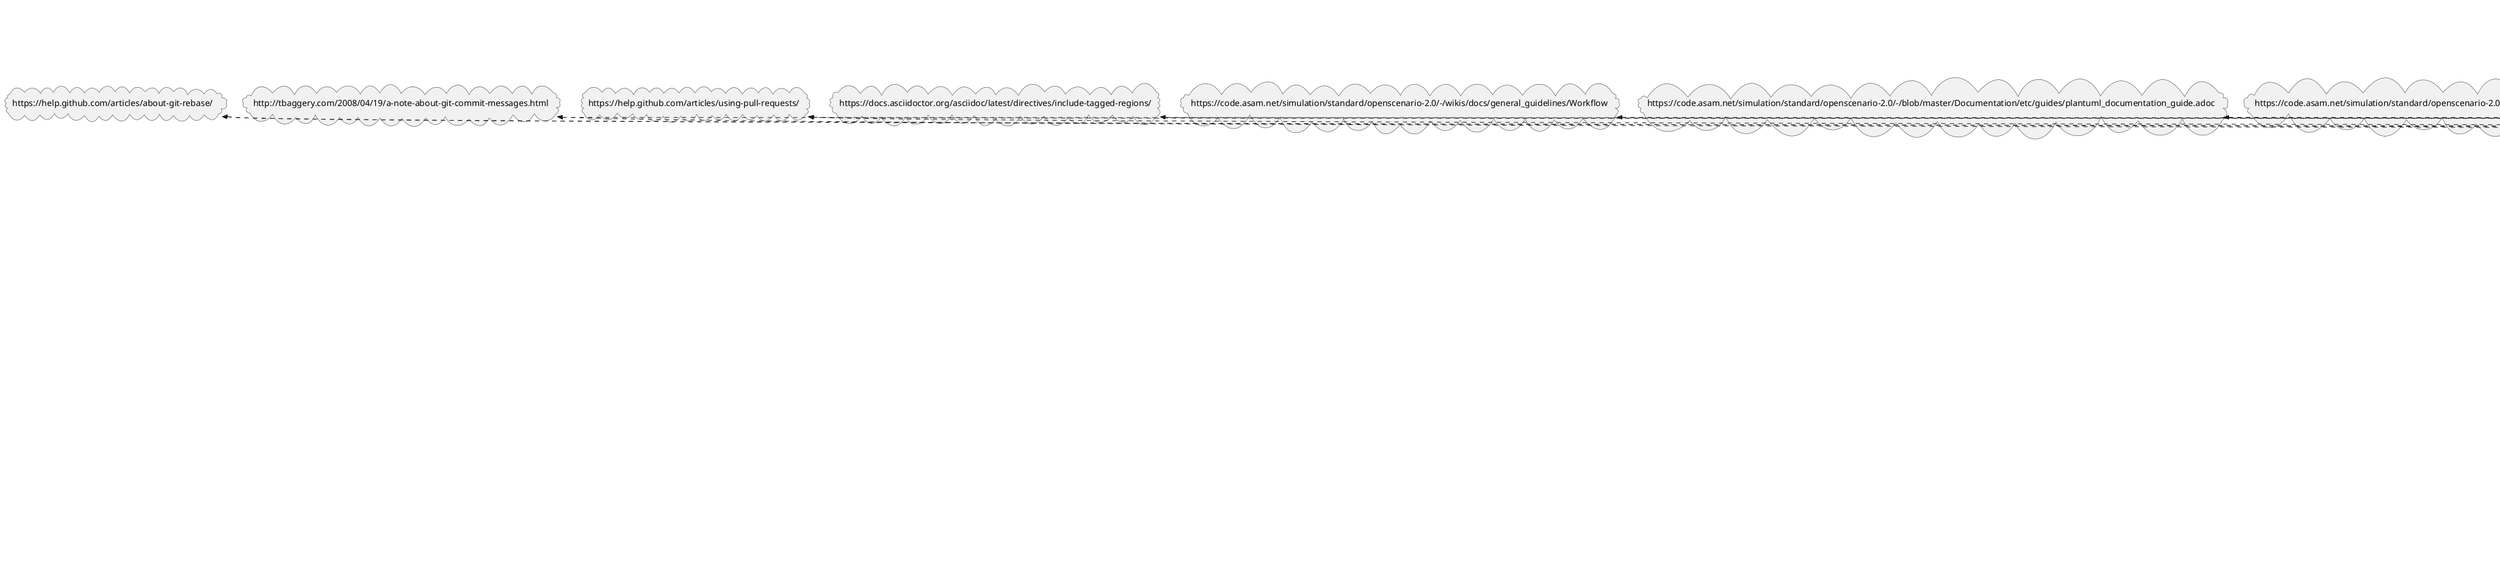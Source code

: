 @startuml
package compendium #ff5050 {
rectangle "nav.adoc" as f0_1
rectangle "antora.adoc" as f0_2
rectangle "compendium.adoc" as f0_3
rectangle "antora/build-antora-locally.adoc" as f0_4
rectangle "docker/docker-for-asciidoc.adoc" as f0_5
rectangle "docker/run-docker.adoc" as f0_6
rectangle "docker/standard-docker-config.adoc" as f0_7
rectangle "docker/wsl.adoc" as f0_8
rectangle "git/cloning-repo-tutorial.adoc" as f0_9
rectangle "git/commit-guidelines.adoc" as f0_10
rectangle "git/git-actions.adoc" as f0_11
rectangle "git/git-terminology.adoc" as f0_12
rectangle "git/maintain-a-repo.adoc" as f0_13
rectangle "git/merge-conflicts.adoc" as f0_14
rectangle "git/merge-requests.adoc" as f0_15
rectangle "git/merge.adoc" as f0_16
rectangle "git/review-code.adoc" as f0_17
rectangle "git/submodules.adoc" as f0_18
rectangle "git/transitioning-to-a-new-workflow.adoc" as f0_19
rectangle "git/working-with-git.adoc" as f0_20
rectangle "git/write-a-feature.adoc" as f0_21
rectangle "git/submodules/submodule-pull.adoc" as f0_22
rectangle "git/submodules/submodules-add.adoc" as f0_23
rectangle "git/submodules/submodules-changing-remote.adoc" as f0_24
rectangle "git/submodules/submodules-switch-version.adoc" as f0_25
rectangle "gitlab/ASAM-Issue-and-MR-Labels.adoc" as f0_26
rectangle "gitlab/Branch-Naming-Conventions.adoc" as f0_27
rectangle "gitlab/Branching.adoc" as f0_28
rectangle "gitlab/cloning-a-repository.adoc" as f0_29
rectangle "gitlab/commit-guidelines.adoc" as f0_30
rectangle "gitlab/Forking.adoc" as f0_31
rectangle "gitlab/gitlab-ide-guide.adoc" as f0_32
rectangle "gitlab/gitlab-terminology.adoc" as f0_33
rectangle "guides/Accessing_Compiled_Artifacts.adoc" as f0_34
rectangle "guides/Meeting-Guidelines.adoc" as f0_35
rectangle "guides/Platforms.adoc" as f0_36
rectangle "guides/ProjectGuidelines.adoc" as f0_37
rectangle "guides/WhatIsYaml.adoc" as f0_38
rectangle "guides/Workflow.adoc" as f0_39
rectangle "guides/WritingGuidelines.adoc" as f0_40
rectangle "implementers-forum/Feedback-Guide.adoc" as f0_41
rectangle "implementers-forum/Scenario-Writers-Guide.adoc" as f0_42
rectangle "open-source/ASAM-DCO.adoc" as f0_43
rectangle "powershell/cloning-a-repository.adoc" as f0_44
rectangle "powershell/powershell-basics.adoc" as f0_45
rectangle "powershell/run-docker.adoc" as f0_46
rectangle "sharepoint/links.adoc" as f0_47
rectangle "sharepoint/synchronizing-sharepoint-with-onedrive.adoc" as f0_48
rectangle "teams/email-notifications.adoc" as f0_49
rectangle "teams/meetings-in-teams.adoc" as f0_50
rectangle "teams/obtain-channel-email.adoc" as f0_51
rectangle "teams/polls-and-surveys.adoc" as f0_52
rectangle "teams/receive-notifications.adoc" as f0_53
rectangle "teams/teams-channel-file-structure.adoc" as f0_54
rectangle "vscode/Adding-Diagrams-To-VSCode.adoc" as f0_55
rectangle "vscode/cloning-a-repository.adoc" as f0_56
rectangle "vscode/recommended-vscode-extensions.adoc" as f0_57
rectangle "vscode/recommended-vscode-settings.adoc" as f0_58
rectangle "vscode/run-docker.adoc" as f0_59
rectangle "vscode/vscode-activity-bar.adoc" as f0_60
rectangle "vscode/vscode-command-palette.adoc" as f0_61
rectangle "vscode/VSCode-Git-Interaction.adoc" as f0_62
rectangle "vscode/vscode-install-extension.adoc" as f0_63
rectangle "vscode/vscode-interface.adoc" as f0_64
rectangle "writing_guidelines/AsciiDoc-Guide.adoc" as f0_65
rectangle "writing_guidelines/coding_style_guide.adoc" as f0_66
rectangle "writing_guidelines/plantuml_documentation_guide.adoc" as f0_67
rectangle "writing_guidelines/writing_guide.adoc" as f0_68
}
package getting-involved #5050ff {
rectangle "nav.adoc" as f1_1
rectangle "home.adoc" as f1_2
}
package getting-started #50ff50 {
rectangle "nav.adoc" as f2_1
rectangle "about-this-guide.adoc" as f2_2
rectangle "main.adoc" as f2_3
rectangle "new-here.adoc" as f2_4
rectangle "quick-setup.adoc" as f2_5
rectangle "about_guide/intentions-and-content.adoc" as f2_6
rectangle "about_guide/using-this-guide.adoc" as f2_7
rectangle "about_guide/working-on-the-guide.adoc" as f2_8
rectangle "new_here/asam-contacts.adoc" as f2_9
rectangle "new_here/current-projects.adoc" as f2_10
rectangle "new_here/how-asam-works.adoc" as f2_11
rectangle "new_here/processes-and-workflows-overview.adoc" as f2_12
rectangle "new_here/roles-overview.adoc" as f2_13
rectangle "new_here/tools-overview.adoc" as f2_14
rectangle "quick_setup/docker-standard.adoc" as f2_15
rectangle "quick_setup/git-standard.adoc" as f2_16
rectangle "quick_setup/microsoft-teams-standard.adoc" as f2_17
rectangle "quick_setup/sharepoint-standard.adoc" as f2_18
rectangle "quick_setup/vscode-standard.adoc" as f2_19
}
package project-guide #ffff50 {
rectangle "nav.adoc" as f3_1
rectangle "add-a-page.adoc" as f3_2
rectangle "add-a-partial.adoc" as f3_3
rectangle "add-new-module.adoc" as f3_4
rectangle "attachments.adoc" as f3_5
rectangle "content-structure.adoc" as f3_6
rectangle "examples.adoc" as f3_7
rectangle "home.adoc" as f3_8
rectangle "images.adoc" as f3_9
rectangle "link-concept.adoc" as f3_10
rectangle "pages-vs-partials.adoc" as f3_11
rectangle "special-macros.adoc" as f3_12
rectangle "used-attributes.adoc" as f3_13
rectangle "macros/macro-pages.adoc" as f3_14
rectangle "macros/macro-reference.adoc" as f3_15
rectangle "macros/macro-related.adoc" as f3_16
}
package role-specific #ff50ff {
rectangle "nav.adoc" as f4_1
rectangle "asam-project-roles.adoc" as f4_2
rectangle "gtm.adoc" as f4_3
rectangle "home.adoc" as f4_4
rectangle "project-lead.adoc" as f4_5
rectangle "reviewer.adoc" as f4_6
rectangle "service-provider.adoc" as f4_7
rectangle "standard-user.adoc" as f4_8
rectangle "technical-writer.adoc" as f4_9
rectangle "wg-member.adoc" as f4_10
}
package ROOT #5050d0 {
rectangle "1nav.adoc" as f5_1
rectangle "nav.adoc" as f5_2
rectangle "home.adoc" as f5_3
rectangle "linking-test.adoc" as f5_4
}
package standardization #d05050 {
rectangle "nav.adoc" as f6_1
rectangle "asam-development-process.adoc" as f6_2
rectangle "development-phase.adoc" as f6_3
rectangle "home.adoc" as f6_4
rectangle "project-setup.adoc" as f6_5
rectangle "project-types.adoc" as f6_6
rectangle "proposal-phase.adoc" as f6_7
rectangle "release-phase.adoc" as f6_8
rectangle "review-phase.adoc" as f6_9
}
package tooling #d0d050 {
rectangle "nav.adoc" as f7_1
rectangle "calendar.adoc" as f7_2
rectangle "docker.adoc" as f7_3
rectangle "drawio.adoc" as f7_4
rectangle "git.adoc" as f7_5
rectangle "gitlab.adoc" as f7_6
rectangle "overview.adoc" as f7_7
rectangle "teams-and-sharepoint.adoc" as f7_8
rectangle "vscode.adoc" as f7_9
rectangle "working-without-software-installation.adoc" as f7_10
rectangle "calendar/calendar-best-practices.adoc" as f7_11
rectangle "calendar/calendar-setup.adoc" as f7_12
rectangle "docker/docker-best-practices.adoc" as f7_13
rectangle "docker/docker-guides.adoc" as f7_14
rectangle "docker/docker-setup.adoc" as f7_15
rectangle "drawio/drawio-setup.adoc" as f7_16
rectangle "git/git-best-practices.adoc" as f7_17
rectangle "git/git-guides.adoc" as f7_18
rectangle "git/git-setup.adoc" as f7_19
rectangle "gitlab/gitlab-guides.adoc" as f7_20
rectangle "gitlab/gitlab-setup.adoc" as f7_21
rectangle "teams_and_sharepoint/teams-and-sharepoint-best-practices.adoc" as f7_22
rectangle "teams_and_sharepoint/teams-and-sharepoint-guides.adoc" as f7_23
rectangle "teams_and_sharepoint/teams-and-sharepoint-setup.adoc" as f7_24
rectangle "vscode/vscode-guides.adoc" as f7_25
rectangle "vscode/vscode-setup.adoc" as f7_26
}

f0_5 --[#FF0000]--> f7_3
f2_1 -[#00FF00]-> f2_3
f2_1 -[#00FF00]-> f2_4
f2_1 -[#00FF00]-> f2_2
f2_3 -[#00FF00]-> f2_4
f2_3 -[#00FF00]-> f2_2
f2_3 -[#00FF00]-> f2_5
f3_1 -[#CCCC00]-> f3_8
f3_1 -[#CCCC00]-> f3_6
f3_1 -[#CCCC00]-> f3_4
f3_1 -[#CCCC00]-> f3_11
f3_1 -[#CCCC00]-> f3_2
f3_1 -[#CCCC00]-> f3_3
f3_1 -[#CCCC00]-> f3_9
f3_1 -[#CCCC00]-> f3_7
f3_1 -[#CCCC00]-> f3_5
f3_1 -[#CCCC00]-> f3_12
f3_1 -[#CCCC00]-> f3_13
f3_2 -[#CCCC00]-> f3_3
f3_2 -[#CCCC00]-> f3_11
f3_2 -[#CCCC00]-> f3_6
f3_4 -[#CCCC00]-> f3_6
f3_11 -[#CCCC00]-> f3_2
f3_11 -[#CCCC00]-> f3_3
f3_13 -[#CCCC00]-> f3_4
f3_13 -[#CCCC00]-> f3_6
f3_13 -[#CCCC00]-> f3_12
f3_13 --[#CCCC00]--> f4_4
f3_13 -[#CCCC00]-> f3_13
f3_13 --[#CCCC00]--> f0_3
f3_13 --[#CCCC00]--> f6_2
f3_13 --[#CCCC00]--> f6_3
f3_13 --[#CCCC00]--> f7_3
f3_13 --[#CCCC00]--> f7_4
f3_13 -[#CCCC00]-> f3_10
f3_13 --[#CCCC00]--> f1_2
f3_13 --[#CCCC00]--> f7_5
f3_13 --[#CCCC00]--> f7_6
f3_13 --[#CCCC00]--> f7_10
f3_13 --[#CCCC00]--> f5_3
f3_13 --[#CCCC00]--> f6_4
f3_13 --[#CCCC00]--> f2_3
f3_13 -[#CCCC00]-> f3_8
f3_13 --[#CCCC00]--> f7_7
f3_13 --[#CCCC00]--> f7_2
f3_13 --[#CCCC00]--> f7_8
f3_13 -[#CCCC00]-> f3_2
f3_13 -[#CCCC00]-> f3_3
f3_13 --[#CCCC00]--> f2_4
f3_13 --[#CCCC00]--> f4_2
f3_13 -[#CCCC00]-> f3_11
f3_13 --[#CCCC00]--> f6_7
f3_13 --[#CCCC00]--> f6_8
f3_13 --[#CCCC00]--> f6_9
f3_13 --[#CCCC00]--> f7_9
f3_13 --[#CCCC00]--> f4_9
f6_1 -[#800000]-> f6_4
f6_1 -[#800000]-> f6_2
f6_1 -[#800000]-> f6_7
f6_1 -[#800000]-> f6_6
f6_1 -[#800000]-> f6_5
f6_1 -[#800000]-> f6_3
f6_1 -[#800000]-> f6_9
f6_1 -[#800000]-> f6_8
f7_1 -[#808000]-> f7_7
f7_1 -[#808000]-> f7_10
f7_1 -[#808000]-> f7_6
f7_1 -[#808000]-> f7_2
f7_1 -[#808000]-> f7_8
f7_1 -[#808000]-> f7_9
f7_1 -[#808000]-> f7_5
f7_1 -[#808000]-> f7_4
f7_1 -[#808000]-> f7_3
f7_5 -[#808000]-> f7_6
f7_6 -[#808000]-> f7_5
f7_7 -[#808000]-> f7_10
f7_9 -[#808000]-> f7_6
f7_10 -[#808000]-> f7_5
f7_16 -[#808000]-> f7_9
f7_19 -[#808000]-> f7_9

cloud "https://github.com/Mogztter/antora-lunr"  as u1
cloud "https://code.asam.net/common/style-resources"  as u2
cloud "https://docs.microsoft.com/en-us/windows/wsl/about"  as u3
cloud "https://help.github.com/articles/using-pull-requests/"  as u4
cloud "http://stackoverflow.com/a/17819027"  as u5
cloud "http://tbaggery.com/2008/04/19/a-note-about-git-commit-messages.html"  as u6
cloud "https://help.github.com/articles/about-git-rebase/"  as u7
cloud "https://tortoisegit.org/"  as u8
cloud "https://tortoisegit.org/docs/tortoisegit/tgit-dug-submodules.html"  as u9
cloud "https://code.asam.net"  as u10
cloud "https://docs.gitlab.com/ee/user/project/repository/web_editor.html"  as u11
cloud "https://docs.gitlab.com/ee/user/project/web_ide/#open-the-web-ide"  as u12
cloud "https://docs.gitlab.com/ee/user/project/web_ide/"  as u13
cloud "https://github.com/asam-ev"  as u14
cloud "https://code.asam.net/simulation/standard/openscenario-2.0/-/wikis/docs/git/Transitioning-to-a-new-workflow"  as u15
cloud "https://code.asam.net/help/user/project/quick_actions"  as u16
cloud "https://docs.gitlab.com/ee/user/discussions/#starting-a-review"  as u17
cloud "https://code.asam.net/simulation/standard/openscenario-2.0/-/boards/66"  as u18
cloud "https://code.asam.net/simulation/standard/openscenario-2.0/-/issues?label_name%5B%5D=ScenarioDescription"  as u19
cloud "https://code.asam.net/simulation/standard/openscenario-2.0/-/wikis/Contact-Persons-from-OSC2-Development-Project"  as u20
cloud "https://code.asam.net/simulation/standard/openscenario-2.0/-/issues?label_name%5B%5D=GeneralFeedback"  as u21
cloud "https://code.asam.net/simulation/standard/openscenario-2.0/-/issues/245"  as u22
cloud "https://code.asam.net/simulation/standard/openscenario-2.0/-/issues/new?issue%5Bassignee_id%5D=&issue%5Bmilestone_id%5D=#"  as u23
cloud "https://code.asam.net/simulation/standard/openscenario-2.0/-/jobs/artifacts/master/raw/Language/ASAM_OpenSCENARIO_BS-1-6_Language-Reference-Manual_V2-0-0.html?job=draft"  as u24
cloud "https://upload.wikimedia.org/wikipedia/commons/2/2f/PowerShell_5.0_icon.png"  as u25
cloud "https://docs.microsoft.com/en-us/powershell/scripting/overview?view=powershell-7.1"  as u26
cloud "https://asamev.sharepoint.com/sites/asamopensimulationinterface/Freigegebene%20Dokumente/Forms/AllItems.aspx"  as u27
cloud "https://asamev.sharepoint.com/sites/openscenario/Freigegebene%20Dokumente/Forms/AllItems.aspx"  as u28
cloud "https://asamev.sharepoint.com/sites/openscenario2/Freigegebene%20Dokumente/Forms/AllItems.aspx"  as u29
cloud "https://asamev.sharepoint.com/sites/openxontology/Freigegebene%20Dokumente/Forms/AllItems.aspx"  as u30
cloud "https://www.doodle.com"  as u31
cloud "https://support.microsoft.com/en-us/office/manage-notifications-in-teams-1cc31834-5fe5-412b-8edb-43fecc78413d"  as u32
cloud "https://kroki.io/examples.html"  as u33
cloud "https://code.visualstudio.com/docs/editor/versioncontrol#_git-support"  as u34
cloud "https://asciidoc.org/"  as u35
cloud "https://asciidoctor.org/docs/asciidoc-syntax-quick-reference/"  as u36
cloud "https://asciidoctor.org/docs/user-manual/"  as u37
cloud "https://www.url.com"  as u38
cloud "https://asciidoctor.org/docs/user-manual/#tables"  as u39
cloud "https://asciidoctor.org/docs/user-manual/#include-directive"  as u40
cloud "https://www.python.org/dev/peps/pep-0008/"  as u41
cloud "https://docs.asciidoctor.org/asciidoc/latest/directives/include-tagged-regions/"  as u42
cloud "https://code.asam.net/simulation/resources/-/blob/master/asciidoc_tutorial/asciidoc_tutorial.adoc"  as u43
cloud "https://code.asam.net/simulation/standard/openscenario-2.0/-/tree/master/Documentation/etc/templates"  as u44
cloud "https://code.asam.net/simulation/standard/openscenario-2.0/-/blob/master/Documentation/etc/guides/coding_style_guide.adoc"  as u45
cloud "https://code.asam.net/simulation/standard/openscenario-2.0/-/blob/master/Documentation/etc/guides/plantuml_documentation_guide.adoc"  as u46
cloud "https://code.asam.net/simulation/standard/openscenario-2.0/-/wikis/docs/general_guidelines/Workflow"  as u47
cloud "https://docs.antora.org/antora/2.1/page/create-standard-page/"  as u48
cloud "https://docs.antora.org/antora/2.1/page/#standard"  as u49
cloud "https://docs.antora.org/antora/2.1/page/#partial"  as u50
cloud "https://upload.wikimedia.org/wikipedia/commons/d/df/Microsoft_Office_Outlook_%282018%E2%80%93present%29.svg"  as u51
cloud "https://upload.wikimedia.org/wikipedia/commons/a/a5/Google_Calendar_icon_%282020%29.svg"  as u52
cloud "https://docs.docker.com/get-started/"  as u53
cloud "https://dockerlabs.collabnix.com/beginners/components/container-vs-image.html"  as u54
cloud "https://docs.docker.com/desktop/windows/install/#system-requirements"  as u55
cloud "https://docs.docker.com/desktop/windows/install/"  as u56
cloud "https://docs.docker.com/engine/install/binaries/"  as u57
cloud "https://www.docker.com/blog/updating-product-subscriptions/"  as u58
cloud "https://www.git-tower.com/learn/git/faq/git-squash"  as u59
cloud "https://code.asam.net/-/profile"  as u60
cloud "https://code.asam.net/profile/keys"  as u61

f0_4 .up.>> u1
f0_5 .up.>> u2
f0_8 .up.>> u3
f0_13 .up.>> u4
f0_16 .up.>> u5
f0_18 .up.>> u2
f0_21 .up.>> u6
f0_21 .up.>> u7
f0_21 .up.>> u4
f0_22 .up.>> u8
f0_22 .up.>> u9
f0_23 .up.>> u8
f0_23 .up.>> u9
f0_23 .up.>> u10
f0_25 .up.>> u8
f0_25 .up.>> u9
f0_32 .up.>> u11
f0_32 .up.>> u12
f0_32 .up.>> u13
f0_33 .up.>> u11
f0_33 .up.>> u12
f0_33 .up.>> u13
f0_36 .up.>> u10
f0_36 .up.>> u14
f0_39 .up.>> u15
f0_39 .up.>> u16
f0_39 .up.>> u17
f0_41 .up.>> u18
f0_41 .up.>> u19
f0_41 .up.>> u20
f0_41 .up.>> u21
f0_41 .up.>> u22
f0_42 .up.>> u23
f0_42 .up.>> u24
f0_42 .up.>> u20
f0_45 .up.>> u25
f0_45 .up.>> u26
f0_47 .up.>> u27
f0_47 .up.>> u28
f0_47 .up.>> u29
f0_47 .up.>> u30
f0_52 .up.>> u31
f0_53 .up.>> u32
f0_55 .up.>> u33
f0_62 .up.>> u34
f0_65 .up.>> u35
f0_65 .up.>> u36
f0_65 .up.>> u37
f0_65 .up.>> u38
f0_65 .up.>> u39
f0_65 .up.>> u40
f0_66 .up.>> u41
f0_68 .up.>> u42
f0_68 .up.>> u43
f0_68 .up.>> u44
f0_68 .up.>> u45
f0_68 .up.>> u46
f0_68 .up.>> u47
f3_2 .up.>> u48
f3_11 .up.>> u49
f3_11 .up.>> u50
f7_12 .up.>> u51
f7_12 .up.>> u52
f7_13 .up.>> u53
f7_13 .up.>> u54
f7_15 .up.>> u55
f7_15 .up.>> u56
f7_15 .up.>> u57
f7_15 .up.>> u58
f7_17 .up.>> u7
f7_17 .up.>> u59
f7_17 .up.>> u6
f7_19 .up.>> u60
f7_19 .up.>> u61
@enduml